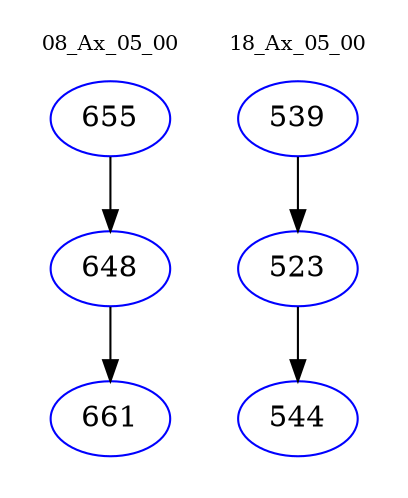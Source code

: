 digraph{
subgraph cluster_0 {
color = white
label = "08_Ax_05_00";
fontsize=10;
T0_655 [label="655", color="blue"]
T0_655 -> T0_648 [color="black"]
T0_648 [label="648", color="blue"]
T0_648 -> T0_661 [color="black"]
T0_661 [label="661", color="blue"]
}
subgraph cluster_1 {
color = white
label = "18_Ax_05_00";
fontsize=10;
T1_539 [label="539", color="blue"]
T1_539 -> T1_523 [color="black"]
T1_523 [label="523", color="blue"]
T1_523 -> T1_544 [color="black"]
T1_544 [label="544", color="blue"]
}
}
